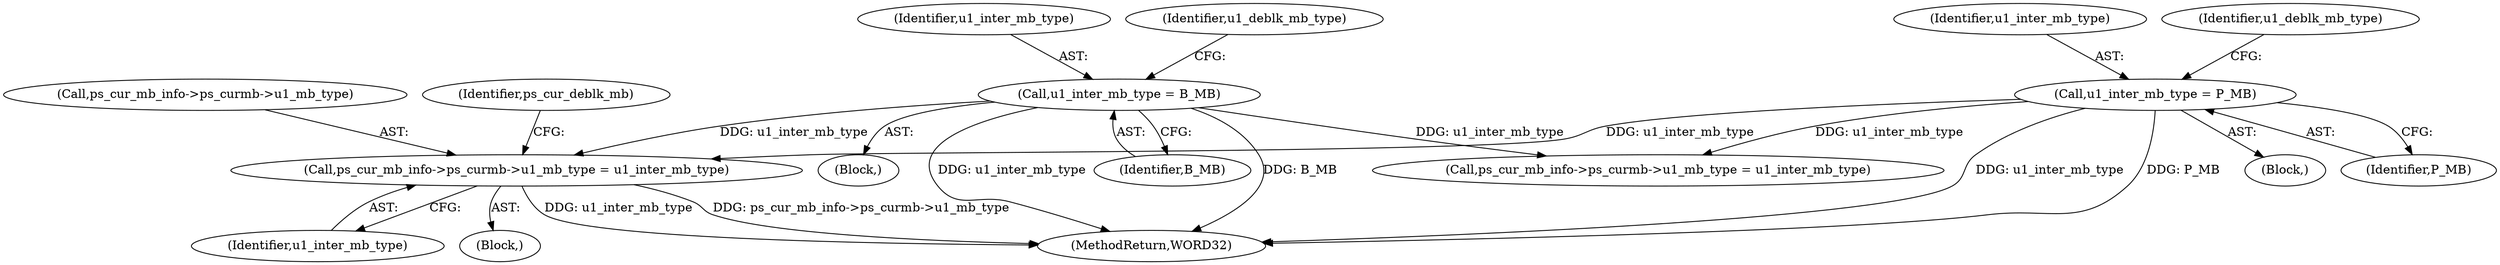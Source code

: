 digraph "0_Android_7950bf47b6944546a0aff11a7184947de9591b51_0@pointer" {
"1000484" [label="(Call,ps_cur_mb_info->ps_curmb->u1_mb_type = u1_inter_mb_type)"];
"1000230" [label="(Call,u1_inter_mb_type = B_MB)"];
"1000219" [label="(Call,u1_inter_mb_type = P_MB)"];
"1000220" [label="(Identifier,u1_inter_mb_type)"];
"1000231" [label="(Identifier,u1_inter_mb_type)"];
"1000485" [label="(Call,ps_cur_mb_info->ps_curmb->u1_mb_type)"];
"1000574" [label="(Call,ps_cur_mb_info->ps_curmb->u1_mb_type = u1_inter_mb_type)"];
"1000230" [label="(Call,u1_inter_mb_type = B_MB)"];
"1000493" [label="(Identifier,ps_cur_deblk_mb)"];
"1000232" [label="(Identifier,B_MB)"];
"1000234" [label="(Identifier,u1_deblk_mb_type)"];
"1000218" [label="(Block,)"];
"1000223" [label="(Identifier,u1_deblk_mb_type)"];
"1000484" [label="(Call,ps_cur_mb_info->ps_curmb->u1_mb_type = u1_inter_mb_type)"];
"1000490" [label="(Identifier,u1_inter_mb_type)"];
"1000841" [label="(MethodReturn,WORD32)"];
"1000433" [label="(Block,)"];
"1000221" [label="(Identifier,P_MB)"];
"1000219" [label="(Call,u1_inter_mb_type = P_MB)"];
"1000229" [label="(Block,)"];
"1000484" -> "1000433"  [label="AST: "];
"1000484" -> "1000490"  [label="CFG: "];
"1000485" -> "1000484"  [label="AST: "];
"1000490" -> "1000484"  [label="AST: "];
"1000493" -> "1000484"  [label="CFG: "];
"1000484" -> "1000841"  [label="DDG: u1_inter_mb_type"];
"1000484" -> "1000841"  [label="DDG: ps_cur_mb_info->ps_curmb->u1_mb_type"];
"1000230" -> "1000484"  [label="DDG: u1_inter_mb_type"];
"1000219" -> "1000484"  [label="DDG: u1_inter_mb_type"];
"1000230" -> "1000229"  [label="AST: "];
"1000230" -> "1000232"  [label="CFG: "];
"1000231" -> "1000230"  [label="AST: "];
"1000232" -> "1000230"  [label="AST: "];
"1000234" -> "1000230"  [label="CFG: "];
"1000230" -> "1000841"  [label="DDG: u1_inter_mb_type"];
"1000230" -> "1000841"  [label="DDG: B_MB"];
"1000230" -> "1000574"  [label="DDG: u1_inter_mb_type"];
"1000219" -> "1000218"  [label="AST: "];
"1000219" -> "1000221"  [label="CFG: "];
"1000220" -> "1000219"  [label="AST: "];
"1000221" -> "1000219"  [label="AST: "];
"1000223" -> "1000219"  [label="CFG: "];
"1000219" -> "1000841"  [label="DDG: P_MB"];
"1000219" -> "1000841"  [label="DDG: u1_inter_mb_type"];
"1000219" -> "1000574"  [label="DDG: u1_inter_mb_type"];
}
